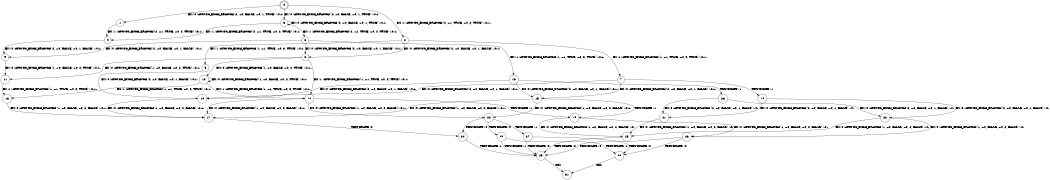 digraph BCG {
size = "7, 10.5";
center = TRUE;
node [shape = circle];
0 [peripheries = 2];
0 -> 1 [label = "EX !0 !ATOMIC_EXCH_BRANCH (2, +0, FALSE, +0, 1, TRUE) !:0:1:"];
0 -> 2 [label = "EX !1 !ATOMIC_EXCH_BRANCH (2, +1, TRUE, +0, 2, TRUE) !:0:1:"];
0 -> 3 [label = "EX !0 !ATOMIC_EXCH_BRANCH (2, +0, FALSE, +0, 1, TRUE) !:0:1:"];
1 -> 4 [label = "EX !1 !ATOMIC_EXCH_BRANCH (2, +1, TRUE, +0, 2, TRUE) !:0:1:"];
2 -> 5 [label = "EX !1 !ATOMIC_EXCH_BRANCH (1, +1, TRUE, +0, 3, TRUE) !:0:1:"];
2 -> 6 [label = "EX !0 !ATOMIC_EXCH_BRANCH (2, +0, FALSE, +0, 1, FALSE) !:0:1:"];
2 -> 7 [label = "EX !1 !ATOMIC_EXCH_BRANCH (1, +1, TRUE, +0, 3, TRUE) !:0:1:"];
3 -> 4 [label = "EX !1 !ATOMIC_EXCH_BRANCH (2, +1, TRUE, +0, 2, TRUE) !:0:1:"];
3 -> 8 [label = "EX !1 !ATOMIC_EXCH_BRANCH (2, +1, TRUE, +0, 2, TRUE) !:0:1:"];
3 -> 3 [label = "EX !0 !ATOMIC_EXCH_BRANCH (2, +0, FALSE, +0, 1, TRUE) !:0:1:"];
4 -> 9 [label = "EX !0 !ATOMIC_EXCH_BRANCH (2, +0, FALSE, +0, 1, FALSE) !:0:1:"];
5 -> 10 [label = "EX !0 !ATOMIC_EXCH_BRANCH (2, +0, FALSE, +0, 1, FALSE) !:0:1:"];
6 -> 11 [label = "EX !0 !ATOMIC_EXCH_BRANCH (1, +0, FALSE, +0, 2, TRUE) !:0:1:"];
6 -> 12 [label = "EX !1 !ATOMIC_EXCH_BRANCH (1, +1, TRUE, +0, 3, TRUE) !:0:1:"];
6 -> 13 [label = "EX !0 !ATOMIC_EXCH_BRANCH (1, +0, FALSE, +0, 2, TRUE) !:0:1:"];
7 -> 10 [label = "EX !0 !ATOMIC_EXCH_BRANCH (2, +0, FALSE, +0, 1, FALSE) !:0:1:"];
7 -> 14 [label = "TERMINATE !1"];
7 -> 15 [label = "EX !0 !ATOMIC_EXCH_BRANCH (2, +0, FALSE, +0, 1, FALSE) !:0:1:"];
8 -> 9 [label = "EX !0 !ATOMIC_EXCH_BRANCH (2, +0, FALSE, +0, 1, FALSE) !:0:1:"];
8 -> 16 [label = "EX !1 !ATOMIC_EXCH_BRANCH (1, +1, TRUE, +0, 3, TRUE) !:0:1:"];
8 -> 6 [label = "EX !0 !ATOMIC_EXCH_BRANCH (2, +0, FALSE, +0, 1, FALSE) !:0:1:"];
9 -> 11 [label = "EX !0 !ATOMIC_EXCH_BRANCH (1, +0, FALSE, +0, 2, TRUE) !:0:1:"];
10 -> 17 [label = "EX !0 !ATOMIC_EXCH_BRANCH (1, +0, FALSE, +0, 2, FALSE) !:0:1:"];
11 -> 18 [label = "EX !1 !ATOMIC_EXCH_BRANCH (1, +1, TRUE, +0, 3, TRUE) !:0:1:"];
12 -> 17 [label = "EX !0 !ATOMIC_EXCH_BRANCH (1, +0, FALSE, +0, 2, FALSE) !:0:1:"];
12 -> 19 [label = "TERMINATE !1"];
12 -> 20 [label = "EX !0 !ATOMIC_EXCH_BRANCH (1, +0, FALSE, +0, 2, FALSE) !:0:1:"];
13 -> 18 [label = "EX !1 !ATOMIC_EXCH_BRANCH (1, +1, TRUE, +0, 3, TRUE) !:0:1:"];
13 -> 12 [label = "EX !1 !ATOMIC_EXCH_BRANCH (1, +1, TRUE, +0, 3, TRUE) !:0:1:"];
13 -> 13 [label = "EX !0 !ATOMIC_EXCH_BRANCH (1, +0, FALSE, +0, 2, TRUE) !:0:1:"];
14 -> 21 [label = "EX !0 !ATOMIC_EXCH_BRANCH (2, +0, FALSE, +0, 1, FALSE) !:0:"];
14 -> 22 [label = "EX !0 !ATOMIC_EXCH_BRANCH (2, +0, FALSE, +0, 1, FALSE) !:0:"];
15 -> 17 [label = "EX !0 !ATOMIC_EXCH_BRANCH (1, +0, FALSE, +0, 2, FALSE) !:0:1:"];
15 -> 19 [label = "TERMINATE !1"];
15 -> 20 [label = "EX !0 !ATOMIC_EXCH_BRANCH (1, +0, FALSE, +0, 2, FALSE) !:0:1:"];
16 -> 10 [label = "EX !0 !ATOMIC_EXCH_BRANCH (2, +0, FALSE, +0, 1, FALSE) !:0:1:"];
16 -> 23 [label = "TERMINATE !1"];
16 -> 15 [label = "EX !0 !ATOMIC_EXCH_BRANCH (2, +0, FALSE, +0, 1, FALSE) !:0:1:"];
17 -> 24 [label = "TERMINATE !0"];
18 -> 17 [label = "EX !0 !ATOMIC_EXCH_BRANCH (1, +0, FALSE, +0, 2, FALSE) !:0:1:"];
19 -> 25 [label = "EX !0 !ATOMIC_EXCH_BRANCH (1, +0, FALSE, +0, 2, FALSE) !:0:"];
19 -> 26 [label = "EX !0 !ATOMIC_EXCH_BRANCH (1, +0, FALSE, +0, 2, FALSE) !:0:"];
20 -> 24 [label = "TERMINATE !0"];
20 -> 27 [label = "TERMINATE !1"];
20 -> 28 [label = "TERMINATE !0"];
21 -> 25 [label = "EX !0 !ATOMIC_EXCH_BRANCH (1, +0, FALSE, +0, 2, FALSE) !:0:"];
22 -> 25 [label = "EX !0 !ATOMIC_EXCH_BRANCH (1, +0, FALSE, +0, 2, FALSE) !:0:"];
22 -> 26 [label = "EX !0 !ATOMIC_EXCH_BRANCH (1, +0, FALSE, +0, 2, FALSE) !:0:"];
23 -> 21 [label = "EX !0 !ATOMIC_EXCH_BRANCH (2, +0, FALSE, +0, 1, FALSE) !:0:"];
23 -> 22 [label = "EX !0 !ATOMIC_EXCH_BRANCH (2, +0, FALSE, +0, 1, FALSE) !:0:"];
24 -> 29 [label = "TERMINATE !1"];
25 -> 29 [label = "TERMINATE !0"];
26 -> 29 [label = "TERMINATE !0"];
26 -> 30 [label = "TERMINATE !0"];
27 -> 29 [label = "TERMINATE !0"];
27 -> 30 [label = "TERMINATE !0"];
28 -> 29 [label = "TERMINATE !1"];
28 -> 30 [label = "TERMINATE !1"];
29 -> 31 [label = "exit"];
30 -> 31 [label = "exit"];
}

